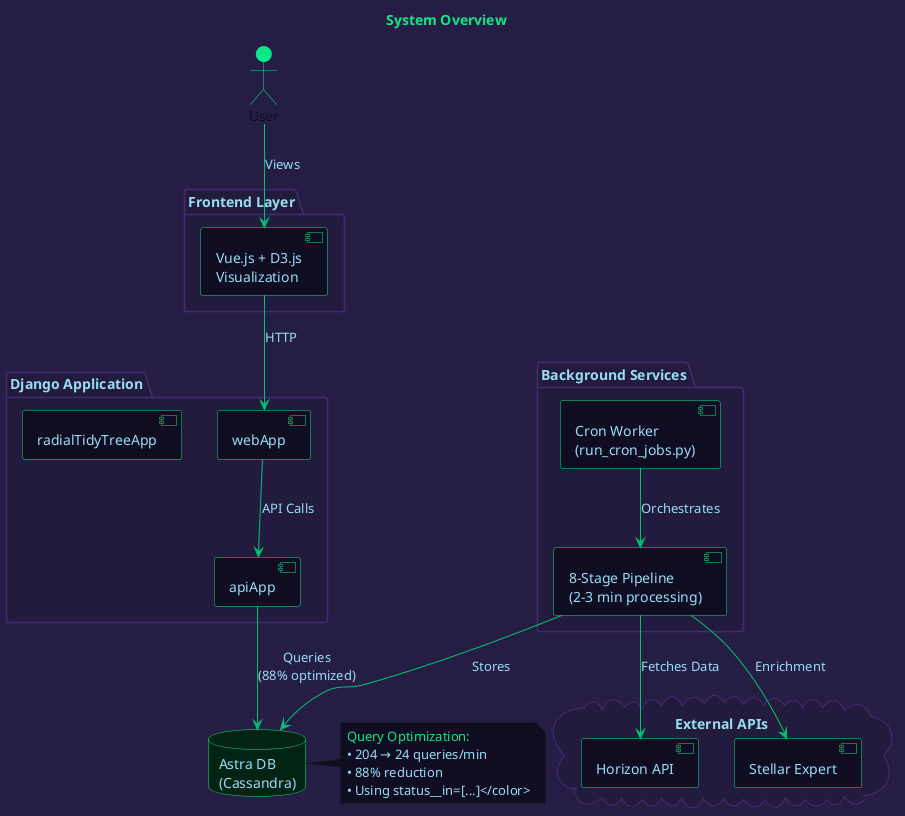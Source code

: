@startuml System Overview

skinparam backgroundColor #261D45
skinparam defaultFontColor #96DDF2

skinparam component {
  BackgroundColor #100D23
  BorderColor #0BE784
  FontColor #96DDF2
  ArrowColor #01C176
}

skinparam cloud {
  BackgroundColor #231B3D
  BorderColor #0BE784
  FontColor #96DDF2
}

skinparam database {
  BackgroundColor #032314
  BorderColor #0BE784
  FontColor #96DDF2
}

skinparam package {
  BackgroundColor #231B3D
  BorderColor #3f2c70
  FontColor #96DDF2
}

skinparam actor {
  BackgroundColor #0BE784
  BorderColor #0BE784
  FontColor #100D23
}

title <color:#0BE784>System Overview</color>

actor User #0BE784

package "Frontend Layer" #231B3D {
  component "Vue.js + D3.js\nVisualization" as Frontend
}

package "Django Application" #231B3D {
  component "webApp" as WebApp
  component "apiApp" as ApiApp
  component "radialTidyTreeApp" as RadialApp
}

package "Background Services" #231B3D {
  component "Cron Worker\n(run_cron_jobs.py)" as CronWorker
  component "8-Stage Pipeline\n(2-3 min processing)" as Pipeline
}

cloud "External APIs" #231B3D {
  component "Horizon API" as Horizon
  component "Stellar Expert" as Expert
}

database "Astra DB\n(Cassandra)" as DB

User -[#01C176]-> Frontend : "Views"
Frontend -[#01C176]-> WebApp : "HTTP"
WebApp -[#01C176]-> ApiApp : "API Calls"
ApiApp -[#01C176]-> DB : "Queries\n(88% optimized)"
CronWorker -[#01C176]-> Pipeline : "Orchestrates"
Pipeline -[#01C176]-> Horizon : "Fetches Data"
Pipeline -[#01C176]-> Expert : "Enrichment"
Pipeline -[#01C176]-> DB : "Stores"

note right of DB #100D23
  <color:#0BE784>Query Optimization:</color>
  <color:#96DDF2>• 204 → 24 queries/min
  • 88% reduction
  • Using status__in=[...]</color>
end note

@enduml
